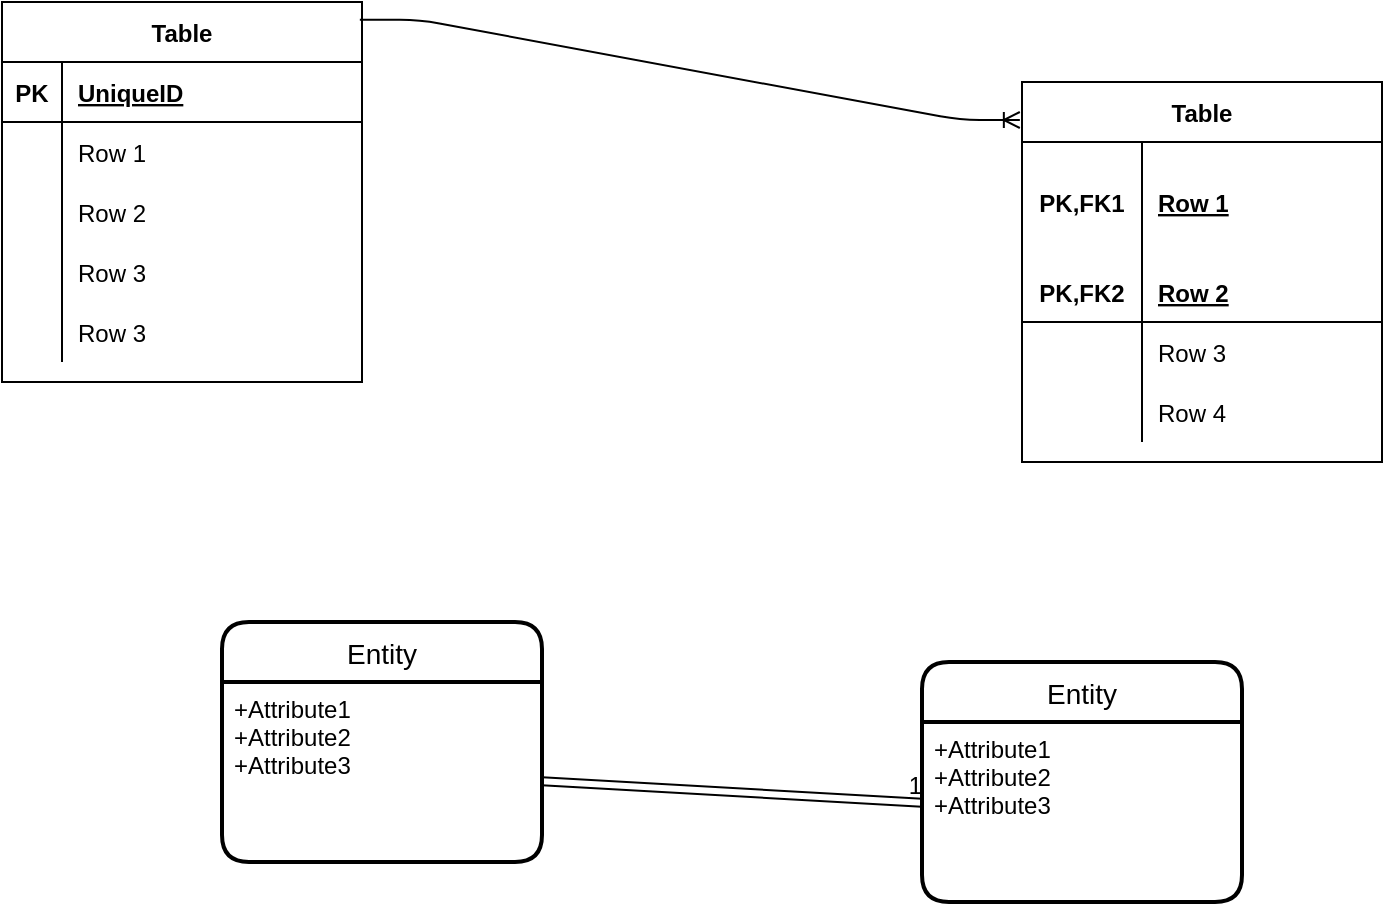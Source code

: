 <mxfile version="14.7.7" type="github">
  <diagram id="7g-w7Xl56w8nulAUlvU4" name="Page-1">
    <mxGraphModel dx="1038" dy="536" grid="1" gridSize="10" guides="1" tooltips="1" connect="1" arrows="1" fold="1" page="1" pageScale="1" pageWidth="1100" pageHeight="1700" math="0" shadow="0">
      <root>
        <mxCell id="0" />
        <mxCell id="1" parent="0" />
        <mxCell id="4VfXRkIPEN1HTYIcU7Gu-1" value="Table" style="shape=table;startSize=30;container=1;collapsible=1;childLayout=tableLayout;fixedRows=1;rowLines=0;fontStyle=1;align=center;resizeLast=1;" vertex="1" parent="1">
          <mxGeometry x="70" y="60" width="180" height="190" as="geometry" />
        </mxCell>
        <mxCell id="4VfXRkIPEN1HTYIcU7Gu-2" value="" style="shape=partialRectangle;collapsible=0;dropTarget=0;pointerEvents=0;fillColor=none;top=0;left=0;bottom=1;right=0;points=[[0,0.5],[1,0.5]];portConstraint=eastwest;" vertex="1" parent="4VfXRkIPEN1HTYIcU7Gu-1">
          <mxGeometry y="30" width="180" height="30" as="geometry" />
        </mxCell>
        <mxCell id="4VfXRkIPEN1HTYIcU7Gu-3" value="PK" style="shape=partialRectangle;connectable=0;fillColor=none;top=0;left=0;bottom=0;right=0;fontStyle=1;overflow=hidden;" vertex="1" parent="4VfXRkIPEN1HTYIcU7Gu-2">
          <mxGeometry width="30" height="30" as="geometry" />
        </mxCell>
        <mxCell id="4VfXRkIPEN1HTYIcU7Gu-4" value="UniqueID" style="shape=partialRectangle;connectable=0;fillColor=none;top=0;left=0;bottom=0;right=0;align=left;spacingLeft=6;fontStyle=5;overflow=hidden;" vertex="1" parent="4VfXRkIPEN1HTYIcU7Gu-2">
          <mxGeometry x="30" width="150" height="30" as="geometry" />
        </mxCell>
        <mxCell id="4VfXRkIPEN1HTYIcU7Gu-5" value="" style="shape=partialRectangle;collapsible=0;dropTarget=0;pointerEvents=0;fillColor=none;top=0;left=0;bottom=0;right=0;points=[[0,0.5],[1,0.5]];portConstraint=eastwest;" vertex="1" parent="4VfXRkIPEN1HTYIcU7Gu-1">
          <mxGeometry y="60" width="180" height="30" as="geometry" />
        </mxCell>
        <mxCell id="4VfXRkIPEN1HTYIcU7Gu-6" value="" style="shape=partialRectangle;connectable=0;fillColor=none;top=0;left=0;bottom=0;right=0;editable=1;overflow=hidden;" vertex="1" parent="4VfXRkIPEN1HTYIcU7Gu-5">
          <mxGeometry width="30" height="30" as="geometry" />
        </mxCell>
        <mxCell id="4VfXRkIPEN1HTYIcU7Gu-7" value="Row 1" style="shape=partialRectangle;connectable=0;fillColor=none;top=0;left=0;bottom=0;right=0;align=left;spacingLeft=6;overflow=hidden;" vertex="1" parent="4VfXRkIPEN1HTYIcU7Gu-5">
          <mxGeometry x="30" width="150" height="30" as="geometry" />
        </mxCell>
        <mxCell id="4VfXRkIPEN1HTYIcU7Gu-8" value="" style="shape=partialRectangle;collapsible=0;dropTarget=0;pointerEvents=0;fillColor=none;top=0;left=0;bottom=0;right=0;points=[[0,0.5],[1,0.5]];portConstraint=eastwest;" vertex="1" parent="4VfXRkIPEN1HTYIcU7Gu-1">
          <mxGeometry y="90" width="180" height="30" as="geometry" />
        </mxCell>
        <mxCell id="4VfXRkIPEN1HTYIcU7Gu-9" value="" style="shape=partialRectangle;connectable=0;fillColor=none;top=0;left=0;bottom=0;right=0;editable=1;overflow=hidden;" vertex="1" parent="4VfXRkIPEN1HTYIcU7Gu-8">
          <mxGeometry width="30" height="30" as="geometry" />
        </mxCell>
        <mxCell id="4VfXRkIPEN1HTYIcU7Gu-10" value="Row 2" style="shape=partialRectangle;connectable=0;fillColor=none;top=0;left=0;bottom=0;right=0;align=left;spacingLeft=6;overflow=hidden;" vertex="1" parent="4VfXRkIPEN1HTYIcU7Gu-8">
          <mxGeometry x="30" width="150" height="30" as="geometry" />
        </mxCell>
        <mxCell id="4VfXRkIPEN1HTYIcU7Gu-11" value="" style="shape=partialRectangle;collapsible=0;dropTarget=0;pointerEvents=0;fillColor=none;top=0;left=0;bottom=0;right=0;points=[[0,0.5],[1,0.5]];portConstraint=eastwest;" vertex="1" parent="4VfXRkIPEN1HTYIcU7Gu-1">
          <mxGeometry y="120" width="180" height="30" as="geometry" />
        </mxCell>
        <mxCell id="4VfXRkIPEN1HTYIcU7Gu-12" value="" style="shape=partialRectangle;connectable=0;fillColor=none;top=0;left=0;bottom=0;right=0;editable=1;overflow=hidden;" vertex="1" parent="4VfXRkIPEN1HTYIcU7Gu-11">
          <mxGeometry width="30" height="30" as="geometry" />
        </mxCell>
        <mxCell id="4VfXRkIPEN1HTYIcU7Gu-13" value="Row 3" style="shape=partialRectangle;connectable=0;fillColor=none;top=0;left=0;bottom=0;right=0;align=left;spacingLeft=6;overflow=hidden;" vertex="1" parent="4VfXRkIPEN1HTYIcU7Gu-11">
          <mxGeometry x="30" width="150" height="30" as="geometry" />
        </mxCell>
        <mxCell id="4VfXRkIPEN1HTYIcU7Gu-32" value="" style="shape=partialRectangle;collapsible=0;dropTarget=0;pointerEvents=0;fillColor=none;top=0;left=0;bottom=0;right=0;points=[[0,0.5],[1,0.5]];portConstraint=eastwest;" vertex="1" parent="4VfXRkIPEN1HTYIcU7Gu-1">
          <mxGeometry y="150" width="180" height="30" as="geometry" />
        </mxCell>
        <mxCell id="4VfXRkIPEN1HTYIcU7Gu-33" value="" style="shape=partialRectangle;connectable=0;fillColor=none;top=0;left=0;bottom=0;right=0;editable=1;overflow=hidden;" vertex="1" parent="4VfXRkIPEN1HTYIcU7Gu-32">
          <mxGeometry width="30" height="30" as="geometry" />
        </mxCell>
        <mxCell id="4VfXRkIPEN1HTYIcU7Gu-34" value="Row 3" style="shape=partialRectangle;connectable=0;fillColor=none;top=0;left=0;bottom=0;right=0;align=left;spacingLeft=6;overflow=hidden;" vertex="1" parent="4VfXRkIPEN1HTYIcU7Gu-32">
          <mxGeometry x="30" width="150" height="30" as="geometry" />
        </mxCell>
        <mxCell id="4VfXRkIPEN1HTYIcU7Gu-14" value="Table" style="shape=table;startSize=30;container=1;collapsible=1;childLayout=tableLayout;fixedRows=1;rowLines=0;fontStyle=1;align=center;resizeLast=1;" vertex="1" parent="1">
          <mxGeometry x="580" y="100" width="180" height="190" as="geometry" />
        </mxCell>
        <mxCell id="4VfXRkIPEN1HTYIcU7Gu-15" value="" style="shape=partialRectangle;collapsible=0;dropTarget=0;pointerEvents=0;fillColor=none;top=0;left=0;bottom=0;right=0;points=[[0,0.5],[1,0.5]];portConstraint=eastwest;" vertex="1" parent="4VfXRkIPEN1HTYIcU7Gu-14">
          <mxGeometry y="30" width="180" height="60" as="geometry" />
        </mxCell>
        <mxCell id="4VfXRkIPEN1HTYIcU7Gu-16" value="PK,FK1" style="shape=partialRectangle;connectable=0;fillColor=none;top=0;left=0;bottom=0;right=0;fontStyle=1;overflow=hidden;" vertex="1" parent="4VfXRkIPEN1HTYIcU7Gu-15">
          <mxGeometry width="60" height="60" as="geometry" />
        </mxCell>
        <mxCell id="4VfXRkIPEN1HTYIcU7Gu-17" value="Row 1" style="shape=partialRectangle;connectable=0;fillColor=none;top=0;left=0;bottom=0;right=0;align=left;spacingLeft=6;fontStyle=5;overflow=hidden;" vertex="1" parent="4VfXRkIPEN1HTYIcU7Gu-15">
          <mxGeometry x="60" width="120" height="60" as="geometry" />
        </mxCell>
        <mxCell id="4VfXRkIPEN1HTYIcU7Gu-18" value="" style="shape=partialRectangle;collapsible=0;dropTarget=0;pointerEvents=0;fillColor=none;top=0;left=0;bottom=1;right=0;points=[[0,0.5],[1,0.5]];portConstraint=eastwest;" vertex="1" parent="4VfXRkIPEN1HTYIcU7Gu-14">
          <mxGeometry y="90" width="180" height="30" as="geometry" />
        </mxCell>
        <mxCell id="4VfXRkIPEN1HTYIcU7Gu-19" value="PK,FK2" style="shape=partialRectangle;connectable=0;fillColor=none;top=0;left=0;bottom=0;right=0;fontStyle=1;overflow=hidden;" vertex="1" parent="4VfXRkIPEN1HTYIcU7Gu-18">
          <mxGeometry width="60" height="30" as="geometry" />
        </mxCell>
        <mxCell id="4VfXRkIPEN1HTYIcU7Gu-20" value="Row 2" style="shape=partialRectangle;connectable=0;fillColor=none;top=0;left=0;bottom=0;right=0;align=left;spacingLeft=6;fontStyle=5;overflow=hidden;" vertex="1" parent="4VfXRkIPEN1HTYIcU7Gu-18">
          <mxGeometry x="60" width="120" height="30" as="geometry" />
        </mxCell>
        <mxCell id="4VfXRkIPEN1HTYIcU7Gu-21" value="" style="shape=partialRectangle;collapsible=0;dropTarget=0;pointerEvents=0;fillColor=none;top=0;left=0;bottom=0;right=0;points=[[0,0.5],[1,0.5]];portConstraint=eastwest;" vertex="1" parent="4VfXRkIPEN1HTYIcU7Gu-14">
          <mxGeometry y="120" width="180" height="30" as="geometry" />
        </mxCell>
        <mxCell id="4VfXRkIPEN1HTYIcU7Gu-22" value="" style="shape=partialRectangle;connectable=0;fillColor=none;top=0;left=0;bottom=0;right=0;editable=1;overflow=hidden;" vertex="1" parent="4VfXRkIPEN1HTYIcU7Gu-21">
          <mxGeometry width="60" height="30" as="geometry" />
        </mxCell>
        <mxCell id="4VfXRkIPEN1HTYIcU7Gu-23" value="Row 3" style="shape=partialRectangle;connectable=0;fillColor=none;top=0;left=0;bottom=0;right=0;align=left;spacingLeft=6;overflow=hidden;" vertex="1" parent="4VfXRkIPEN1HTYIcU7Gu-21">
          <mxGeometry x="60" width="120" height="30" as="geometry" />
        </mxCell>
        <mxCell id="4VfXRkIPEN1HTYIcU7Gu-24" value="" style="shape=partialRectangle;collapsible=0;dropTarget=0;pointerEvents=0;fillColor=none;top=0;left=0;bottom=0;right=0;points=[[0,0.5],[1,0.5]];portConstraint=eastwest;" vertex="1" parent="4VfXRkIPEN1HTYIcU7Gu-14">
          <mxGeometry y="150" width="180" height="30" as="geometry" />
        </mxCell>
        <mxCell id="4VfXRkIPEN1HTYIcU7Gu-25" value="" style="shape=partialRectangle;connectable=0;fillColor=none;top=0;left=0;bottom=0;right=0;editable=1;overflow=hidden;" vertex="1" parent="4VfXRkIPEN1HTYIcU7Gu-24">
          <mxGeometry width="60" height="30" as="geometry" />
        </mxCell>
        <mxCell id="4VfXRkIPEN1HTYIcU7Gu-26" value="Row 4" style="shape=partialRectangle;connectable=0;fillColor=none;top=0;left=0;bottom=0;right=0;align=left;spacingLeft=6;overflow=hidden;" vertex="1" parent="4VfXRkIPEN1HTYIcU7Gu-24">
          <mxGeometry x="60" width="120" height="30" as="geometry" />
        </mxCell>
        <mxCell id="4VfXRkIPEN1HTYIcU7Gu-27" value="Entity" style="swimlane;childLayout=stackLayout;horizontal=1;startSize=30;horizontalStack=0;rounded=1;fontSize=14;fontStyle=0;strokeWidth=2;resizeParent=0;resizeLast=1;shadow=0;dashed=0;align=center;" vertex="1" parent="1">
          <mxGeometry x="180" y="370" width="160" height="120" as="geometry" />
        </mxCell>
        <mxCell id="4VfXRkIPEN1HTYIcU7Gu-28" value="+Attribute1&#xa;+Attribute2&#xa;+Attribute3" style="align=left;strokeColor=none;fillColor=none;spacingLeft=4;fontSize=12;verticalAlign=top;resizable=0;rotatable=0;part=1;" vertex="1" parent="4VfXRkIPEN1HTYIcU7Gu-27">
          <mxGeometry y="30" width="160" height="90" as="geometry" />
        </mxCell>
        <mxCell id="4VfXRkIPEN1HTYIcU7Gu-29" value="Entity" style="swimlane;childLayout=stackLayout;horizontal=1;startSize=30;horizontalStack=0;rounded=1;fontSize=14;fontStyle=0;strokeWidth=2;resizeParent=0;resizeLast=1;shadow=0;dashed=0;align=center;" vertex="1" parent="1">
          <mxGeometry x="530" y="390" width="160" height="120" as="geometry" />
        </mxCell>
        <mxCell id="4VfXRkIPEN1HTYIcU7Gu-30" value="+Attribute1&#xa;+Attribute2&#xa;+Attribute3" style="align=left;strokeColor=none;fillColor=none;spacingLeft=4;fontSize=12;verticalAlign=top;resizable=0;rotatable=0;part=1;" vertex="1" parent="4VfXRkIPEN1HTYIcU7Gu-29">
          <mxGeometry y="30" width="160" height="90" as="geometry" />
        </mxCell>
        <mxCell id="4VfXRkIPEN1HTYIcU7Gu-31" value="" style="edgeStyle=entityRelationEdgeStyle;fontSize=12;html=1;endArrow=ERoneToMany;entryX=-0.006;entryY=0.1;entryDx=0;entryDy=0;entryPerimeter=0;exitX=0.994;exitY=0.047;exitDx=0;exitDy=0;exitPerimeter=0;" edge="1" parent="1" source="4VfXRkIPEN1HTYIcU7Gu-1" target="4VfXRkIPEN1HTYIcU7Gu-14">
          <mxGeometry width="100" height="100" relative="1" as="geometry">
            <mxPoint x="350" y="190" as="sourcePoint" />
            <mxPoint x="520" y="180" as="targetPoint" />
          </mxGeometry>
        </mxCell>
        <mxCell id="4VfXRkIPEN1HTYIcU7Gu-35" value="" style="shape=link;html=1;rounded=0;" edge="1" parent="1" source="4VfXRkIPEN1HTYIcU7Gu-28" target="4VfXRkIPEN1HTYIcU7Gu-30">
          <mxGeometry relative="1" as="geometry">
            <mxPoint x="440" y="340" as="sourcePoint" />
            <mxPoint x="600" y="340" as="targetPoint" />
          </mxGeometry>
        </mxCell>
        <mxCell id="4VfXRkIPEN1HTYIcU7Gu-36" value="1" style="resizable=0;html=1;align=right;verticalAlign=bottom;" connectable="0" vertex="1" parent="4VfXRkIPEN1HTYIcU7Gu-35">
          <mxGeometry x="1" relative="1" as="geometry" />
        </mxCell>
      </root>
    </mxGraphModel>
  </diagram>
</mxfile>
